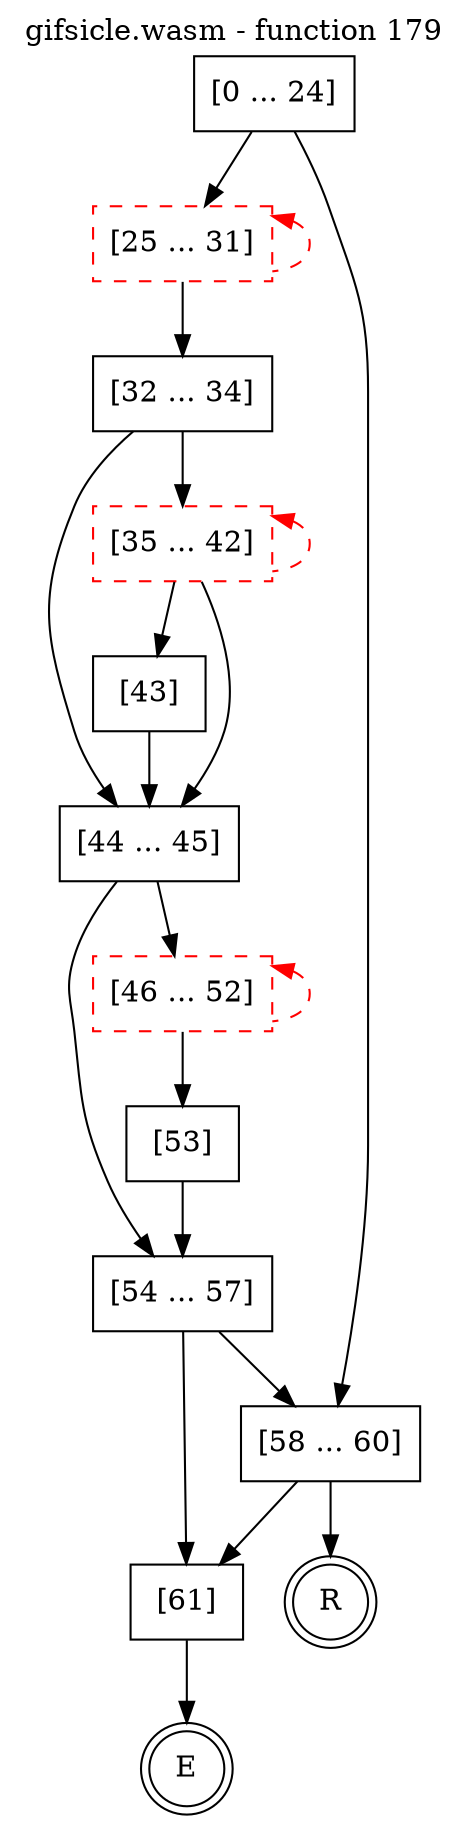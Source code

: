 digraph finite_state_machine {
    label = "gifsicle.wasm - function 179"
    labelloc =  t
    labelfontsize = 16
    labelfontcolor = black
    labelfontname = "Helvetica"
    node [shape = doublecircle]; E R ;
    node [shape = box];
    node [shape=box, color=black, style=solid] 0[label="[0 ... 24]"]
    node [shape=box, color=red, style=dashed] 25[label="[25 ... 31]"]
    node [shape=box, color=black, style=solid] 32[label="[32 ... 34]"]
    node [shape=box, color=red, style=dashed] 35[label="[35 ... 42]"]
    node [shape=box, color=black, style=solid] 43[label="[43]"]
    node [shape=box, color=black, style=solid] 44[label="[44 ... 45]"]
    node [shape=box, color=red, style=dashed] 46[label="[46 ... 52]"]
    node [shape=box, color=black, style=solid] 53[label="[53]"]
    node [shape=box, color=black, style=solid] 54[label="[54 ... 57]"]
    node [shape=box, color=black, style=solid] 58[label="[58 ... 60]"]
    node [shape=box, color=black, style=solid] 61[label="[61]"]
    node [shape=box, color=black, style=solid] R[label="R"]
    0 -> 25;
    0 -> 58;
    25 -> 32;
    25 -> 25[style="dashed" color="red" dir=back];
    32 -> 35;
    32 -> 44;
    35 -> 43;
    35 -> 44;
    35 -> 35[style="dashed" color="red" dir=back];
    43 -> 44;
    44 -> 46;
    44 -> 54;
    46 -> 53;
    46 -> 46[style="dashed" color="red" dir=back];
    53 -> 54;
    54 -> 58;
    54 -> 61;
    58 -> 61;
    58 -> R;
    61 -> E;
}
